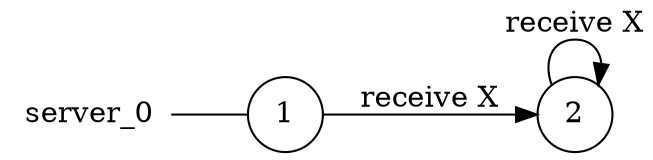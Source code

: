 digraph server_0 {
	rankdir="LR";
	n_0 [label="server_0", shape="plaintext"];
	n_1 [id="1", shape=circle, label="1"];
	n_0 -> n_1 [arrowhead=none];
	n_2 [id="2", shape=circle, label="2"];

	n_2 -> n_2 [id="[$e|0]", label="receive X"];
	n_1 -> n_2 [id="[$e|1]", label="receive X"];
}
